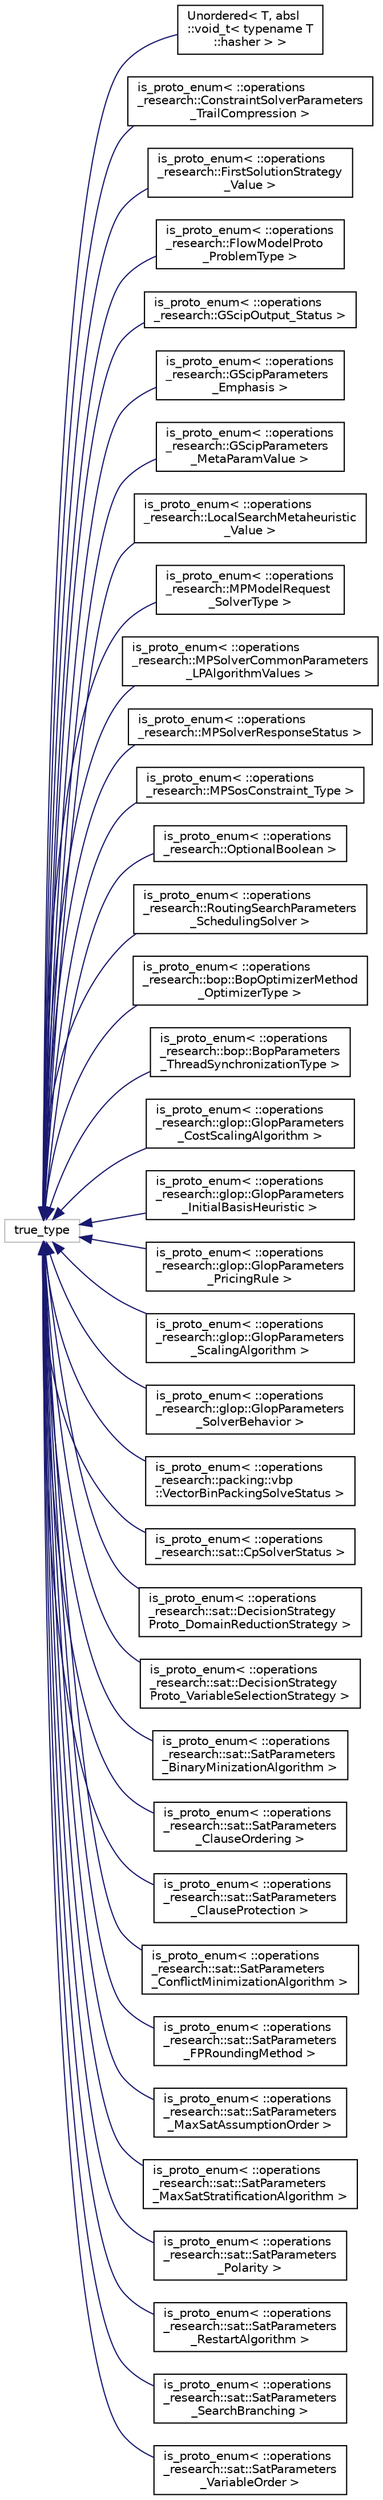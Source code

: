 digraph "Graphical Class Hierarchy"
{
 // LATEX_PDF_SIZE
  edge [fontname="Helvetica",fontsize="10",labelfontname="Helvetica",labelfontsize="10"];
  node [fontname="Helvetica",fontsize="10",shape=record];
  rankdir="LR";
  Node0 [label="true_type",height=0.2,width=0.4,color="grey75", fillcolor="white", style="filled",tooltip=" "];
  Node0 -> Node1 [dir="back",color="midnightblue",fontsize="10",style="solid",fontname="Helvetica"];
  Node1 [label="Unordered\< T, absl\l::void_t\< typename T\l::hasher \> \>",height=0.2,width=0.4,color="black", fillcolor="white", style="filled",URL="$structgtl_1_1stl__util__internal_1_1_unordered_3_01_t_00_01absl_1_1void__t_3_01typename_01_t_1_1hasher_01_4_01_4.html",tooltip=" "];
  Node0 -> Node2 [dir="back",color="midnightblue",fontsize="10",style="solid",fontname="Helvetica"];
  Node2 [label="is_proto_enum\< ::operations\l_research::ConstraintSolverParameters\l_TrailCompression \>",height=0.2,width=0.4,color="black", fillcolor="white", style="filled",URL="$structis__proto__enum_3_01_1_1operations__research_1_1_constraint_solver_parameters___trail_compression_01_4.html",tooltip=" "];
  Node0 -> Node3 [dir="back",color="midnightblue",fontsize="10",style="solid",fontname="Helvetica"];
  Node3 [label="is_proto_enum\< ::operations\l_research::FirstSolutionStrategy\l_Value \>",height=0.2,width=0.4,color="black", fillcolor="white", style="filled",URL="$structis__proto__enum_3_01_1_1operations__research_1_1_first_solution_strategy___value_01_4.html",tooltip=" "];
  Node0 -> Node4 [dir="back",color="midnightblue",fontsize="10",style="solid",fontname="Helvetica"];
  Node4 [label="is_proto_enum\< ::operations\l_research::FlowModelProto\l_ProblemType \>",height=0.2,width=0.4,color="black", fillcolor="white", style="filled",URL="$structis__proto__enum_3_01_1_1operations__research_1_1_flow_model_proto___problem_type_01_4.html",tooltip=" "];
  Node0 -> Node5 [dir="back",color="midnightblue",fontsize="10",style="solid",fontname="Helvetica"];
  Node5 [label="is_proto_enum\< ::operations\l_research::GScipOutput_Status \>",height=0.2,width=0.4,color="black", fillcolor="white", style="filled",URL="$structis__proto__enum_3_01_1_1operations__research_1_1_g_scip_output___status_01_4.html",tooltip=" "];
  Node0 -> Node6 [dir="back",color="midnightblue",fontsize="10",style="solid",fontname="Helvetica"];
  Node6 [label="is_proto_enum\< ::operations\l_research::GScipParameters\l_Emphasis \>",height=0.2,width=0.4,color="black", fillcolor="white", style="filled",URL="$structis__proto__enum_3_01_1_1operations__research_1_1_g_scip_parameters___emphasis_01_4.html",tooltip=" "];
  Node0 -> Node7 [dir="back",color="midnightblue",fontsize="10",style="solid",fontname="Helvetica"];
  Node7 [label="is_proto_enum\< ::operations\l_research::GScipParameters\l_MetaParamValue \>",height=0.2,width=0.4,color="black", fillcolor="white", style="filled",URL="$structis__proto__enum_3_01_1_1operations__research_1_1_g_scip_parameters___meta_param_value_01_4.html",tooltip=" "];
  Node0 -> Node8 [dir="back",color="midnightblue",fontsize="10",style="solid",fontname="Helvetica"];
  Node8 [label="is_proto_enum\< ::operations\l_research::LocalSearchMetaheuristic\l_Value \>",height=0.2,width=0.4,color="black", fillcolor="white", style="filled",URL="$structis__proto__enum_3_01_1_1operations__research_1_1_local_search_metaheuristic___value_01_4.html",tooltip=" "];
  Node0 -> Node9 [dir="back",color="midnightblue",fontsize="10",style="solid",fontname="Helvetica"];
  Node9 [label="is_proto_enum\< ::operations\l_research::MPModelRequest\l_SolverType \>",height=0.2,width=0.4,color="black", fillcolor="white", style="filled",URL="$structis__proto__enum_3_01_1_1operations__research_1_1_m_p_model_request___solver_type_01_4.html",tooltip=" "];
  Node0 -> Node10 [dir="back",color="midnightblue",fontsize="10",style="solid",fontname="Helvetica"];
  Node10 [label="is_proto_enum\< ::operations\l_research::MPSolverCommonParameters\l_LPAlgorithmValues \>",height=0.2,width=0.4,color="black", fillcolor="white", style="filled",URL="$structis__proto__enum_3_01_1_1operations__research_1_1_m_p_solver_common_parameters___l_p_algorithm_values_01_4.html",tooltip=" "];
  Node0 -> Node11 [dir="back",color="midnightblue",fontsize="10",style="solid",fontname="Helvetica"];
  Node11 [label="is_proto_enum\< ::operations\l_research::MPSolverResponseStatus \>",height=0.2,width=0.4,color="black", fillcolor="white", style="filled",URL="$structis__proto__enum_3_01_1_1operations__research_1_1_m_p_solver_response_status_01_4.html",tooltip=" "];
  Node0 -> Node12 [dir="back",color="midnightblue",fontsize="10",style="solid",fontname="Helvetica"];
  Node12 [label="is_proto_enum\< ::operations\l_research::MPSosConstraint_Type \>",height=0.2,width=0.4,color="black", fillcolor="white", style="filled",URL="$structis__proto__enum_3_01_1_1operations__research_1_1_m_p_sos_constraint___type_01_4.html",tooltip=" "];
  Node0 -> Node13 [dir="back",color="midnightblue",fontsize="10",style="solid",fontname="Helvetica"];
  Node13 [label="is_proto_enum\< ::operations\l_research::OptionalBoolean \>",height=0.2,width=0.4,color="black", fillcolor="white", style="filled",URL="$structis__proto__enum_3_01_1_1operations__research_1_1_optional_boolean_01_4.html",tooltip=" "];
  Node0 -> Node14 [dir="back",color="midnightblue",fontsize="10",style="solid",fontname="Helvetica"];
  Node14 [label="is_proto_enum\< ::operations\l_research::RoutingSearchParameters\l_SchedulingSolver \>",height=0.2,width=0.4,color="black", fillcolor="white", style="filled",URL="$structis__proto__enum_3_01_1_1operations__research_1_1_routing_search_parameters___scheduling_solver_01_4.html",tooltip=" "];
  Node0 -> Node15 [dir="back",color="midnightblue",fontsize="10",style="solid",fontname="Helvetica"];
  Node15 [label="is_proto_enum\< ::operations\l_research::bop::BopOptimizerMethod\l_OptimizerType \>",height=0.2,width=0.4,color="black", fillcolor="white", style="filled",URL="$structis__proto__enum_3_01_1_1operations__research_1_1bop_1_1_bop_optimizer_method___optimizer_type_01_4.html",tooltip=" "];
  Node0 -> Node16 [dir="back",color="midnightblue",fontsize="10",style="solid",fontname="Helvetica"];
  Node16 [label="is_proto_enum\< ::operations\l_research::bop::BopParameters\l_ThreadSynchronizationType \>",height=0.2,width=0.4,color="black", fillcolor="white", style="filled",URL="$structis__proto__enum_3_01_1_1operations__research_1_1bop_1_1_bop_parameters___thread_synchronization_type_01_4.html",tooltip=" "];
  Node0 -> Node17 [dir="back",color="midnightblue",fontsize="10",style="solid",fontname="Helvetica"];
  Node17 [label="is_proto_enum\< ::operations\l_research::glop::GlopParameters\l_CostScalingAlgorithm \>",height=0.2,width=0.4,color="black", fillcolor="white", style="filled",URL="$structis__proto__enum_3_01_1_1operations__research_1_1glop_1_1_glop_parameters___cost_scaling_algorithm_01_4.html",tooltip=" "];
  Node0 -> Node18 [dir="back",color="midnightblue",fontsize="10",style="solid",fontname="Helvetica"];
  Node18 [label="is_proto_enum\< ::operations\l_research::glop::GlopParameters\l_InitialBasisHeuristic \>",height=0.2,width=0.4,color="black", fillcolor="white", style="filled",URL="$structis__proto__enum_3_01_1_1operations__research_1_1glop_1_1_glop_parameters___initial_basis_heuristic_01_4.html",tooltip=" "];
  Node0 -> Node19 [dir="back",color="midnightblue",fontsize="10",style="solid",fontname="Helvetica"];
  Node19 [label="is_proto_enum\< ::operations\l_research::glop::GlopParameters\l_PricingRule \>",height=0.2,width=0.4,color="black", fillcolor="white", style="filled",URL="$structis__proto__enum_3_01_1_1operations__research_1_1glop_1_1_glop_parameters___pricing_rule_01_4.html",tooltip=" "];
  Node0 -> Node20 [dir="back",color="midnightblue",fontsize="10",style="solid",fontname="Helvetica"];
  Node20 [label="is_proto_enum\< ::operations\l_research::glop::GlopParameters\l_ScalingAlgorithm \>",height=0.2,width=0.4,color="black", fillcolor="white", style="filled",URL="$structis__proto__enum_3_01_1_1operations__research_1_1glop_1_1_glop_parameters___scaling_algorithm_01_4.html",tooltip=" "];
  Node0 -> Node21 [dir="back",color="midnightblue",fontsize="10",style="solid",fontname="Helvetica"];
  Node21 [label="is_proto_enum\< ::operations\l_research::glop::GlopParameters\l_SolverBehavior \>",height=0.2,width=0.4,color="black", fillcolor="white", style="filled",URL="$structis__proto__enum_3_01_1_1operations__research_1_1glop_1_1_glop_parameters___solver_behavior_01_4.html",tooltip=" "];
  Node0 -> Node22 [dir="back",color="midnightblue",fontsize="10",style="solid",fontname="Helvetica"];
  Node22 [label="is_proto_enum\< ::operations\l_research::packing::vbp\l::VectorBinPackingSolveStatus \>",height=0.2,width=0.4,color="black", fillcolor="white", style="filled",URL="$structis__proto__enum_3_01_1_1operations__research_1_1packing_1_1vbp_1_1_vector_bin_packing_solve_status_01_4.html",tooltip=" "];
  Node0 -> Node23 [dir="back",color="midnightblue",fontsize="10",style="solid",fontname="Helvetica"];
  Node23 [label="is_proto_enum\< ::operations\l_research::sat::CpSolverStatus \>",height=0.2,width=0.4,color="black", fillcolor="white", style="filled",URL="$structis__proto__enum_3_01_1_1operations__research_1_1sat_1_1_cp_solver_status_01_4.html",tooltip=" "];
  Node0 -> Node24 [dir="back",color="midnightblue",fontsize="10",style="solid",fontname="Helvetica"];
  Node24 [label="is_proto_enum\< ::operations\l_research::sat::DecisionStrategy\lProto_DomainReductionStrategy \>",height=0.2,width=0.4,color="black", fillcolor="white", style="filled",URL="$structis__proto__enum_3_01_1_1operations__research_1_1sat_1_1_decision_strategy_proto___domain_reduction_strategy_01_4.html",tooltip=" "];
  Node0 -> Node25 [dir="back",color="midnightblue",fontsize="10",style="solid",fontname="Helvetica"];
  Node25 [label="is_proto_enum\< ::operations\l_research::sat::DecisionStrategy\lProto_VariableSelectionStrategy \>",height=0.2,width=0.4,color="black", fillcolor="white", style="filled",URL="$structis__proto__enum_3_01_1_1operations__research_1_1sat_1_1_decision_strategy_proto___variable_selection_strategy_01_4.html",tooltip=" "];
  Node0 -> Node26 [dir="back",color="midnightblue",fontsize="10",style="solid",fontname="Helvetica"];
  Node26 [label="is_proto_enum\< ::operations\l_research::sat::SatParameters\l_BinaryMinizationAlgorithm \>",height=0.2,width=0.4,color="black", fillcolor="white", style="filled",URL="$structis__proto__enum_3_01_1_1operations__research_1_1sat_1_1_sat_parameters___binary_minization_algorithm_01_4.html",tooltip=" "];
  Node0 -> Node27 [dir="back",color="midnightblue",fontsize="10",style="solid",fontname="Helvetica"];
  Node27 [label="is_proto_enum\< ::operations\l_research::sat::SatParameters\l_ClauseOrdering \>",height=0.2,width=0.4,color="black", fillcolor="white", style="filled",URL="$structis__proto__enum_3_01_1_1operations__research_1_1sat_1_1_sat_parameters___clause_ordering_01_4.html",tooltip=" "];
  Node0 -> Node28 [dir="back",color="midnightblue",fontsize="10",style="solid",fontname="Helvetica"];
  Node28 [label="is_proto_enum\< ::operations\l_research::sat::SatParameters\l_ClauseProtection \>",height=0.2,width=0.4,color="black", fillcolor="white", style="filled",URL="$structis__proto__enum_3_01_1_1operations__research_1_1sat_1_1_sat_parameters___clause_protection_01_4.html",tooltip=" "];
  Node0 -> Node29 [dir="back",color="midnightblue",fontsize="10",style="solid",fontname="Helvetica"];
  Node29 [label="is_proto_enum\< ::operations\l_research::sat::SatParameters\l_ConflictMinimizationAlgorithm \>",height=0.2,width=0.4,color="black", fillcolor="white", style="filled",URL="$structis__proto__enum_3_01_1_1operations__research_1_1sat_1_1_sat_parameters___conflict_minimization_algorithm_01_4.html",tooltip=" "];
  Node0 -> Node30 [dir="back",color="midnightblue",fontsize="10",style="solid",fontname="Helvetica"];
  Node30 [label="is_proto_enum\< ::operations\l_research::sat::SatParameters\l_FPRoundingMethod \>",height=0.2,width=0.4,color="black", fillcolor="white", style="filled",URL="$structis__proto__enum_3_01_1_1operations__research_1_1sat_1_1_sat_parameters___f_p_rounding_method_01_4.html",tooltip=" "];
  Node0 -> Node31 [dir="back",color="midnightblue",fontsize="10",style="solid",fontname="Helvetica"];
  Node31 [label="is_proto_enum\< ::operations\l_research::sat::SatParameters\l_MaxSatAssumptionOrder \>",height=0.2,width=0.4,color="black", fillcolor="white", style="filled",URL="$structis__proto__enum_3_01_1_1operations__research_1_1sat_1_1_sat_parameters___max_sat_assumption_order_01_4.html",tooltip=" "];
  Node0 -> Node32 [dir="back",color="midnightblue",fontsize="10",style="solid",fontname="Helvetica"];
  Node32 [label="is_proto_enum\< ::operations\l_research::sat::SatParameters\l_MaxSatStratificationAlgorithm \>",height=0.2,width=0.4,color="black", fillcolor="white", style="filled",URL="$structis__proto__enum_3_01_1_1operations__research_1_1sat_1_1_sat_parameters___max_sat_stratification_algorithm_01_4.html",tooltip=" "];
  Node0 -> Node33 [dir="back",color="midnightblue",fontsize="10",style="solid",fontname="Helvetica"];
  Node33 [label="is_proto_enum\< ::operations\l_research::sat::SatParameters\l_Polarity \>",height=0.2,width=0.4,color="black", fillcolor="white", style="filled",URL="$structis__proto__enum_3_01_1_1operations__research_1_1sat_1_1_sat_parameters___polarity_01_4.html",tooltip=" "];
  Node0 -> Node34 [dir="back",color="midnightblue",fontsize="10",style="solid",fontname="Helvetica"];
  Node34 [label="is_proto_enum\< ::operations\l_research::sat::SatParameters\l_RestartAlgorithm \>",height=0.2,width=0.4,color="black", fillcolor="white", style="filled",URL="$structis__proto__enum_3_01_1_1operations__research_1_1sat_1_1_sat_parameters___restart_algorithm_01_4.html",tooltip=" "];
  Node0 -> Node35 [dir="back",color="midnightblue",fontsize="10",style="solid",fontname="Helvetica"];
  Node35 [label="is_proto_enum\< ::operations\l_research::sat::SatParameters\l_SearchBranching \>",height=0.2,width=0.4,color="black", fillcolor="white", style="filled",URL="$structis__proto__enum_3_01_1_1operations__research_1_1sat_1_1_sat_parameters___search_branching_01_4.html",tooltip=" "];
  Node0 -> Node36 [dir="back",color="midnightblue",fontsize="10",style="solid",fontname="Helvetica"];
  Node36 [label="is_proto_enum\< ::operations\l_research::sat::SatParameters\l_VariableOrder \>",height=0.2,width=0.4,color="black", fillcolor="white", style="filled",URL="$structis__proto__enum_3_01_1_1operations__research_1_1sat_1_1_sat_parameters___variable_order_01_4.html",tooltip=" "];
}
